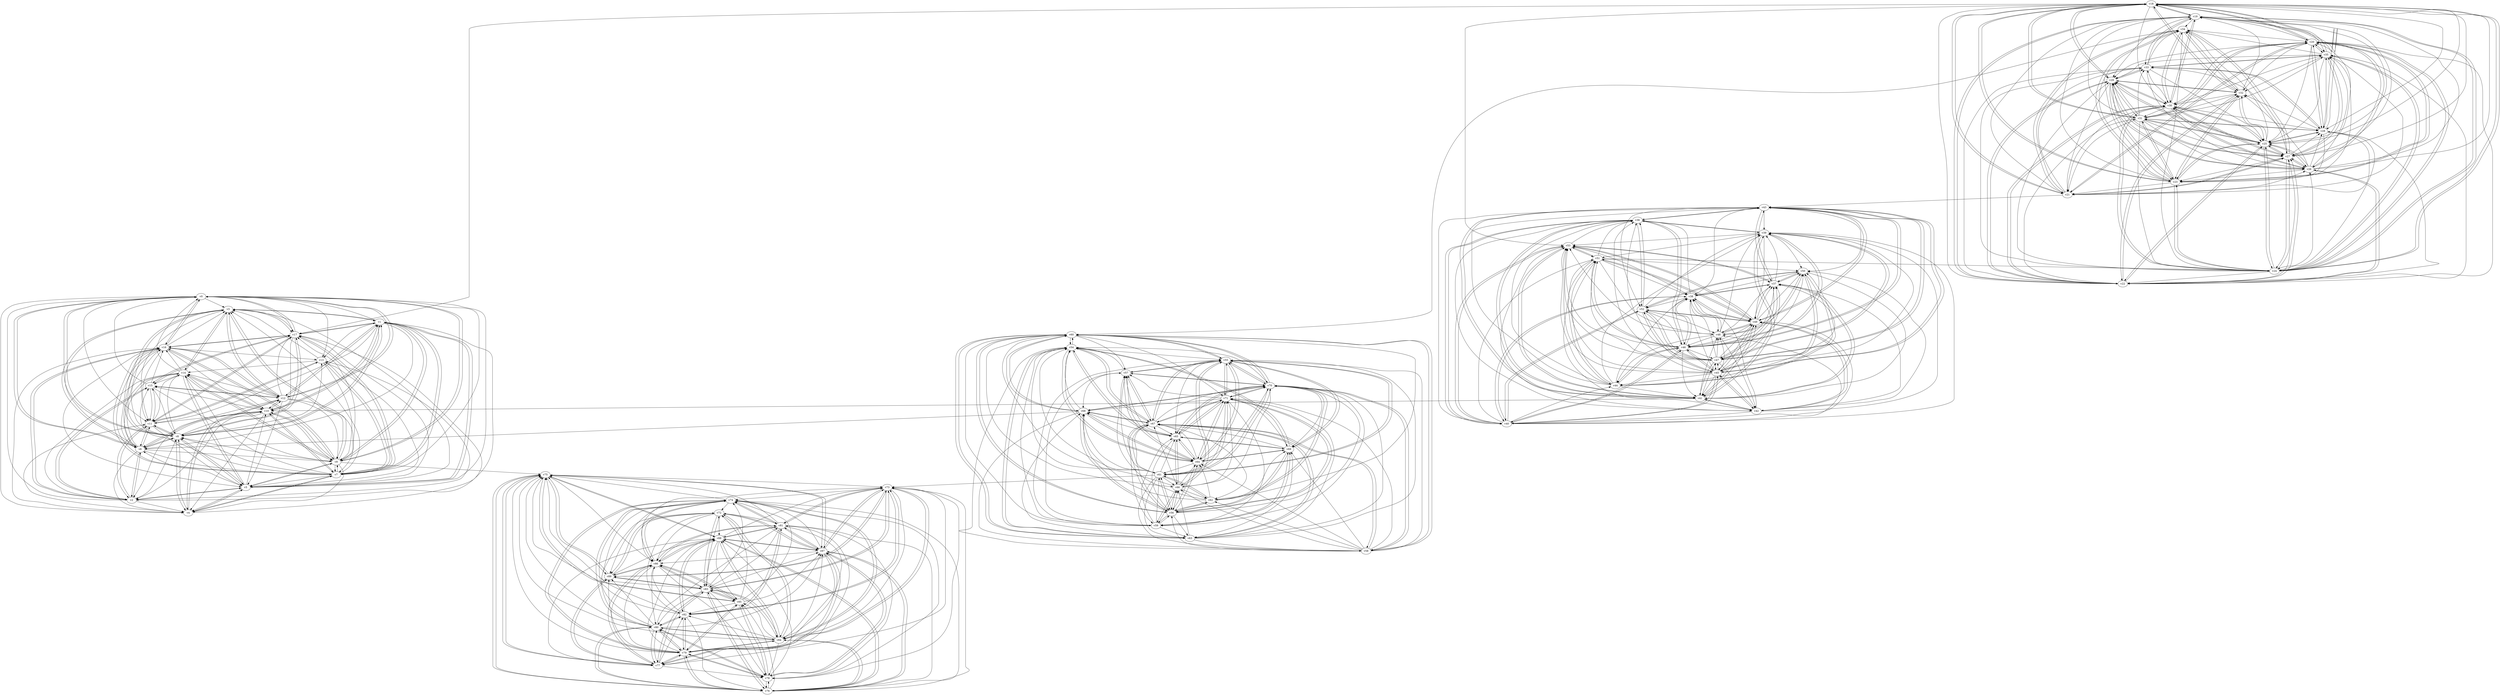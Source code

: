digraph buchi_test122 {
    v0 [name="v0", player=0, priority=1];
    v1 [name="v1", player=0, priority=0];
    v2 [name="v2", player=1, priority=1];
    v3 [name="v3", player=1, priority=0];
    v4 [name="v4", player=0, priority=1];
    v5 [name="v5", player=1, priority=0];
    v6 [name="v6", player=0, priority=0];
    v7 [name="v7", player=0, priority=0];
    v8 [name="v8", player=1, priority=0];
    v9 [name="v9", player=0, priority=1];
    v10 [name="v10", player=0, priority=1];
    v11 [name="v11", player=0, priority=1];
    v12 [name="v12", player=1, priority=1];
    v13 [name="v13", player=0, priority=0];
    v14 [name="v14", player=0, priority=1];
    v15 [name="v15", player=0, priority=0];
    v16 [name="v16", player=1, priority=0];
    v17 [name="v17", player=1, priority=0];
    v18 [name="v18", player=0, priority=0];
    v19 [name="v19", player=0, priority=0];
    v20 [name="v20", player=0, priority=1];
    v21 [name="v21", player=1, priority=1];
    v22 [name="v22", player=0, priority=1];
    v23 [name="v23", player=1, priority=1];
    v24 [name="v24", player=1, priority=1];
    v25 [name="v25", player=0, priority=0];
    v26 [name="v26", player=1, priority=1];
    v27 [name="v27", player=0, priority=1];
    v28 [name="v28", player=1, priority=1];
    v29 [name="v29", player=0, priority=0];
    v30 [name="v30", player=1, priority=1];
    v31 [name="v31", player=1, priority=1];
    v32 [name="v32", player=1, priority=0];
    v33 [name="v33", player=1, priority=0];
    v34 [name="v34", player=0, priority=1];
    v35 [name="v35", player=0, priority=1];
    v36 [name="v36", player=1, priority=0];
    v37 [name="v37", player=0, priority=0];
    v38 [name="v38", player=1, priority=0];
    v39 [name="v39", player=1, priority=0];
    v40 [name="v40", player=1, priority=0];
    v41 [name="v41", player=0, priority=1];
    v42 [name="v42", player=1, priority=0];
    v43 [name="v43", player=0, priority=1];
    v44 [name="v44", player=1, priority=1];
    v45 [name="v45", player=0, priority=0];
    v46 [name="v46", player=1, priority=1];
    v47 [name="v47", player=0, priority=1];
    v48 [name="v48", player=0, priority=0];
    v49 [name="v49", player=0, priority=0];
    v50 [name="v50", player=1, priority=1];
    v51 [name="v51", player=1, priority=1];
    v52 [name="v52", player=0, priority=1];
    v53 [name="v53", player=0, priority=1];
    v54 [name="v54", player=1, priority=1];
    v55 [name="v55", player=0, priority=0];
    v56 [name="v56", player=0, priority=0];
    v57 [name="v57", player=0, priority=1];
    v58 [name="v58", player=1, priority=0];
    v59 [name="v59", player=1, priority=1];
    v60 [name="v60", player=0, priority=0];
    v61 [name="v61", player=1, priority=1];
    v62 [name="v62", player=0, priority=0];
    v63 [name="v63", player=0, priority=0];
    v64 [name="v64", player=0, priority=1];
    v65 [name="v65", player=1, priority=0];
    v66 [name="v66", player=1, priority=0];
    v67 [name="v67", player=0, priority=0];
    v68 [name="v68", player=1, priority=1];
    v69 [name="v69", player=0, priority=1];
    v70 [name="v70", player=1, priority=1];
    v71 [name="v71", player=1, priority=0];
    v72 [name="v72", player=0, priority=1];
    v73 [name="v73", player=1, priority=0];
    v74 [name="v74", player=0, priority=1];
    v75 [name="v75", player=0, priority=1];
    v76 [name="v76", player=1, priority=0];
    v77 [name="v77", player=1, priority=0];
    v78 [name="v78", player=0, priority=1];
    v79 [name="v79", player=0, priority=0];
    v80 [name="v80", player=1, priority=1];
    v81 [name="v81", player=0, priority=0];
    v82 [name="v82", player=0, priority=0];
    v83 [name="v83", player=1, priority=1];
    v84 [name="v84", player=1, priority=0];
    v85 [name="v85", player=1, priority=1];
    v86 [name="v86", player=1, priority=1];
    v87 [name="v87", player=0, priority=0];
    v88 [name="v88", player=0, priority=0];
    v89 [name="v89", player=0, priority=0];
    v55 -> v57;
    v67 -> v59;
    v7 -> v17;
    v47 -> v53;
    v26 -> v30;
    v55 -> v66;
    v59 -> v55;
    v67 -> v68;
    v70 -> v55;
    v89 -> v77;
    v18 -> v17;
    v18 -> v35;
    v8 -> v0;
    v29 -> v32;
    v11 -> v5;
    v19 -> v18;
    v71 -> v56;
    v33 -> v29;
    v41 -> v42;
    v81 -> v78;
    v44 -> v38;
    v73 -> v74;
    v81 -> v87;
    v25 -> v34;
    v73 -> v83;
    v3 -> v6;
    v22 -> v19;
    v34 -> v21;
    v14 -> v15;
    v22 -> v28;
    v34 -> v30;
    v66 -> v62;
    v74 -> v75;
    v85 -> v75;
    v66 -> v71;
    v74 -> v84;
    v7 -> v3;
    v15 -> v16;
    v67 -> v54;
    v47 -> v48;
    v88 -> v86;
    v26 -> v25;
    v55 -> v61;
    v67 -> v63;
    v18 -> v21;
    v55 -> v70;
    v89 -> v72;
    v18 -> v30;
    v70 -> v68;
    v29 -> v27;
    v8 -> v4;
    v40 -> v36;
    v48 -> v49;
    v0 -> v9;
    v40 -> v45;
    v80 -> v81;
    v41 -> v10;
    v33 -> v24;
    v62 -> v60;
    v41 -> v37;
    v81 -> v73;
    v62 -> v69;
    v81 -> v82;
    v25 -> v29;
    v54 -> v65;
    v73 -> v78;
    v3 -> v1;
    v44 -> v51;
    v51 -> v50;
    v73 -> v87;
    v14 -> v10;
    v22 -> v32;
    v74 -> v79;
    v85 -> v79;
    v15 -> v2;
    v15 -> v11;
    v36 -> v43;
    v47 -> v43;
    v26 -> v20;
    v67 -> v58;
    v88 -> v81;
    v7 -> v16;
    v36 -> v52;
    v47 -> v52;
    v55 -> v65;
    v59 -> v54;
    v59 -> v63;
    v70 -> v54;
    v76 -> v88;
    v29 -> v22;
    v21 -> v18;
    v29 -> v31;
    v58 -> v67;
    v48 -> v44;
    v21 -> v27;
    v69 -> v67;
    v77 -> v80;
    v80 -> v76;
    v48 -> v53;
    v77 -> v89;
    v40 -> v49;
    v33 -> v19;
    v2 -> v13;
    v33 -> v28;
    v62 -> v64;
    v81 -> v77;
    v25 -> v24;
    v54 -> v60;
    v44 -> v37;
    v81 -> v86;
    v54 -> v69;
    v73 -> v82;
    v14 -> v5;
    v43 -> v41;
    v3 -> v14;
    v43 -> v50;
    v22 -> v27;
    v84 -> v88;
    v28 -> v25;
    v47 -> v38;
    v88 -> v76;
    v76 -> v83;
    v88 -> v85;
    v55 -> v60;
    v29 -> v26;
    v58 -> v62;
    v48 -> v39;
    v77 -> v75;
    v58 -> v71;
    v69 -> v71;
    v61 -> v67;
    v40 -> v44;
    v80 -> v89;
    v10 -> v12;
    v2 -> v8;
    v25 -> v19;
    v54 -> v55;
    v62 -> v68;
    v25 -> v28;
    v54 -> v64;
    v14 -> v0;
    v43 -> v36;
    v51 -> v49;
    v84 -> v74;
    v3 -> v9;
    v14 -> v9;
    v43 -> v45;
    v84 -> v83;
    v87 -> v79;
    v66 -> v56;
    v87 -> v88;
    v28 -> v20;
    v65 -> v69;
    v36 -> v42;
    v47 -> v42;
    v76 -> v78;
    v47 -> v51;
    v76 -> v87;
    v6 -> v10;
    v29 -> v21;
    v29 -> v30;
    v58 -> v66;
    v77 -> v79;
    v21 -> v26;
    v61 -> v62;
    v80 -> v75;
    v61 -> v71;
    v80 -> v84;
    v10 -> v7;
    v83 -> v86;
    v32 -> v22;
    v51 -> v44;
    v24 -> v27;
    v35 -> v27;
    v84 -> v78;
    v51 -> v53;
    v87 -> v74;
    v43 -> v49;
    v84 -> v87;
    v17 -> v15;
    v65 -> v64;
    v28 -> v24;
    v68 -> v60;
    v47 -> v37;
    v76 -> v73;
    v88 -> v75;
    v28 -> v33;
    v88 -> v84;
    v6 -> v14;
    v50 -> v48;
    v29 -> v25;
    v61 -> v57;
    v58 -> v70;
    v42 -> v53;
    v61 -> v66;
    v80 -> v79;
    v10 -> v2;
    v10 -> v11;
    v39 -> v47;
    v2 -> v16;
    v75 -> v86;
    v54 -> v63;
    v24 -> v22;
    v51 -> v48;
    v64 -> v67;
    v84 -> v82;
    v87 -> v78;
    v72 -> v89;
    v17 -> v1;
    v5 -> v8;
    v17 -> v10;
    v5 -> v17;
    v28 -> v19;
    v57 -> v55;
    v49 -> v51;
    v65 -> v68;
    v57 -> v64;
    v68 -> v64;
    v6 -> v0;
    v6 -> v9;
    v58 -> v56;
    v42 -> v39;
    v69 -> v56;
    v50 -> v52;
    v79 -> v88;
    v69 -> v65;
    v61 -> v70;
    v20 -> v29;
    v31 -> v29;
    v10 -> v6;
    v23 -> v25;
    v83 -> v76;
    v39 -> v51;
    v23 -> v34;
    v2 -> v11;
    v83 -> v85;
    v32 -> v30;
    v16 -> v13;
    v24 -> v26;
    v43 -> v39;
    v24 -> v35;
    v64 -> v71;
    v72 -> v84;
    v56 -> v67;
    v87 -> v73;
    v5 -> v3;
    v46 -> v41;
    v65 -> v54;
    v9 -> v1;
    v9 -> v10;
    v38 -> v46;
    v28 -> v23;
    v49 -> v46;
    v57 -> v68;
    v6 -> v4;
    v50 -> v38;
    v79 -> v74;
    v82 -> v79;
    v61 -> v56;
    v82 -> v88;
    v20 -> v24;
    v31 -> v24;
    v23 -> v20;
    v31 -> v33;
    v39 -> v46;
    v23 -> v29;
    v83 -> v80;
    v75 -> v76;
    v13 -> v3;
    v83 -> v89;
    v75 -> v85;
    v1 -> v10;
    v32 -> v25;
    v35 -> v21;
    v64 -> v57;
    v84 -> v72;
    v16 -> v17;
    v45 -> v53;
    v24 -> v30;
    v56 -> v62;
    v87 -> v77;
    v56 -> v71;
    v17 -> v0;
    v46 -> v36;
    v46 -> v45;
    v86 -> v81;
    v9 -> v5;
    v49 -> v41;
    v57 -> v54;
    v68 -> v54;
    v9 -> v14;
    v49 -> v50;
    v89 -> v86;
    v27 -> v22;
    v18 -> v53;
    v19 -> v27;
    v30 -> v27;
    v71 -> v65;
    v79 -> v78;
    v42 -> v38;
    v82 -> v74;
    v63 -> v70;
    v20 -> v19;
    v31 -> v19;
    v60 -> v55;
    v12 -> v15;
    v20 -> v28;
    v4 -> v11;
    v31 -> v28;
    v23 -> v24;
    v39 -> v41;
    v83 -> v75;
    v23 -> v33;
    v83 -> v84;
    v1 -> v5;
    v13 -> v7;
    v16 -> v3;
    v45 -> v39;
    v75 -> v89;
    v16 -> v12;
    v45 -> v48;
    v24 -> v25;
    v35 -> v25;
    v64 -> v61;
    v64 -> v70;
    v37 -> v53;
    v56 -> v66;
    v5 -> v2;
    v46 -> v40;
    v9 -> v0;
    v38 -> v36;
    v86 -> v85;
    v49 -> v45;
    v68 -> v58;
    v8 -> v13;
    v27 -> v26;
    v19 -> v22;
    v30 -> v22;
    v27 -> v35;
    v50 -> v37;
    v79 -> v73;
    v30 -> v31;
    v79 -> v82;
    v12 -> v1;
    v12 -> v10;
    v20 -> v23;
    v31 -> v23;
    v60 -> v59;
    v20 -> v32;
    v31 -> v32;
    v60 -> v68;
    v1 -> v0;
    v53 -> v38;
    v1 -> v9;
    v13 -> v11;
    v16 -> v7;
    v45 -> v43;
    v64 -> v56;
    v37 -> v39;
    v45 -> v52;
    v64 -> v65;
    v56 -> v61;
    v56 -> v70;
    v26 -> v29;
    v5 -> v6;
    v18 -> v25;
    v46 -> v44;
    v38 -> v40;
    v78 -> v76;
    v86 -> v80;
    v86 -> v89;
    v38 -> v49;
    v78 -> v85;
    v27 -> v21;
    v0 -> v4;
    v8 -> v17;
    v71 -> v55;
    v27 -> v30;
    v0 -> v13;
    v11 -> v13;
    v30 -> v26;
    v71 -> v64;
    v79 -> v77;
    v63 -> v60;
    v30 -> v35;
    v82 -> v73;
    v12 -> v5;
    v20 -> v18;
    v31 -> v18;
    v60 -> v54;
    v12 -> v14;
    v52 -> v50;
    v60 -> v63;
    v44 -> v46;
    v34 -> v20;
    v16 -> v2;
    v45 -> v38;
    v1 -> v13;
    v53 -> v51;
    v85 -> v74;
    v45 -> v47;
    v85 -> v83;
    v37 -> v43;
    v67 -> v62;
    v46 -> v39;
    v18 -> v20;
    v70 -> v58;
    v55 -> v69;
    v67 -> v71;
    v18 -> v29;
    v78 -> v80;
    v8 -> v3;
    v27 -> v25;
    v0 -> v8;
    v11 -> v8;
    v30 -> v21;
    v71 -> v59;
    v9 -> v75;
    v0 -> v17;
    v11 -> v17;
    v19 -> v30;
    v40 -> v53;
    v63 -> v55;
    v71 -> v68;
    v12 -> v0;
    v41 -> v36;
    v52 -> v36;
    v12 -> v9;
    v52 -> v45;
    v60 -> v58;
    v4 -> v5;
    v44 -> v41;
    v23 -> v18;
    v44 -> v50;
    v73 -> v86;
    v34 -> v24;
    v53 -> v37;
    v22 -> v31;
    v66 -> v65;
    v45 -> v42;
    v74 -> v78;
    v85 -> v78;
    v37 -> v38;
    v45 -> v51;
    v85 -> v87;
    v37 -> v47;
    v26 -> v19;
    v67 -> v57;
    v7 -> v15;
    v26 -> v28;
    v55 -> v64;
    v86 -> v79;
    v18 -> v24;
    v70 -> v62;
    v89 -> v75;
    v70 -> v71;
    v27 -> v20;
    v0 -> v3;
    v40 -> v39;
    v8 -> v16;
    v0 -> v12;
    v40 -> v48;
    v30 -> v25;
    v63 -> v68;
    v12 -> v4;
    v25 -> v23;
    v52 -> v40;
    v44 -> v36;
    v41 -> v49;
    v25 -> v32;
    v52 -> v49;
    v73 -> v81;
    v22 -> v26;
    v22 -> v35;
    v45 -> v37;
    v85 -> v82;
    v37 -> v42;
    v7 -> v1;
    v7 -> v10;
    v36 -> v46;
    v26 -> v23;
    v86 -> v74;
    v18 -> v19;
    v59 -> v57;
    v26 -> v32;
    v67 -> v70;
    v70 -> v57;
    v18 -> v28;
    v59 -> v66;
    v70 -> v66;
    v48 -> v38;
    v8 -> v11;
    v77 -> v83;
    v40 -> v43;
    v0 -> v16;
    v40 -> v52;
    v63 -> v54;
    v33 -> v22;
    v25 -> v27;
    v3 -> v8;
    v34 -> v23;
    v3 -> v17;
    v66 -> v55;
    v22 -> v30;
    v66 -> v64;
    v68 -> v6;
    v15 -> v0;
    v85 -> v86;
    v15 -> v9;
    v7 -> v5;
    v36 -> v41;
    v26 -> v18;
    v47 -> v41;
    v67 -> v56;
    v7 -> v14;
    v47 -> v50;
    v67 -> v65;
    v18 -> v23;
    v59 -> v61;
    v70 -> v61;
    v59 -> v70;
    v48 -> v42;
    v77 -> v78;
    v11 -> v2;
    v40 -> v38;
    v77 -> v87;
    v21 -> v34;
    v80 -> v74;
    v21 -> v43;
    v10 -> v15;
    v33 -> v26;
    v41 -> v39;
    v25 -> v22;
    v52 -> v39;
    v33 -> v35;
    v81 -> v75;
    v81 -> v84;
    v25 -> v31;
    v54 -> v67;
    v14 -> v3;
    v73 -> v89;
    v3 -> v12;
    v22 -> v25;
    v66 -> v59;
    v74 -> v72;
    v85 -> v72;
    v7 -> v0;
    v47 -> v36;
    v28 -> v32;
    v7 -> v9;
    v47 -> v45;
    v76 -> v81;
    v88 -> v83;
    v59 -> v56;
    v55 -> v67;
    v58 -> v60;
    v48 -> v37;
    v21 -> v20;
    v77 -> v73;
    v29 -> v33;
    v58 -> v69;
    v48 -> v46;
    v61 -> v65;
    v77 -> v82;
    v80 -> v78;
    v10 -> v1;
    v40 -> v51;
    v80 -> v87;
    v2 -> v6;
    v62 -> v57;
    v2 -> v15;
    v25 -> v26;
    v51 -> v38;
    v32 -> v34;
    v73 -> v84;
    v22 -> v20;
    v14 -> v16;
    v43 -> v52;
    v66 -> v54;
    v72 -> v88;
    v87 -> v86;
    v7 -> v4;
    v36 -> v40;
    v47 -> v49;
    v76 -> v85;
    v88 -> v87;
    v6 -> v8;
    v58 -> v55;
    v69 -> v55;
    v58 -> v64;
    v69 -> v64;
    v77 -> v86;
    v21 -> v33;
    v80 -> v82;
    v10 -> v14;
    v39 -> v50;
    v62 -> v61;
    v51 -> v24;
    v81 -> v74;
    v62 -> v70;
    v32 -> v29;
    v51 -> v42;
    v14 -> v2;
    v43 -> v38;
    v84 -> v76;
    v35 -> v34;
    v87 -> v72;
    v3 -> v11;
    v14 -> v11;
    v43 -> v47;
    v72 -> v83;
    v84 -> v85;
    v87 -> v81;
    v65 -> v71;
    v88 -> v73;
    v28 -> v31;
    v57 -> v67;
    v68 -> v67;
    v76 -> v80;
    v88 -> v82;
    v6 -> v3;
    v29 -> v23;
    v69 -> v59;
    v21 -> v19;
    v61 -> v55;
    v80 -> v77;
    v61 -> v73;
    v39 -> v36;
    v10 -> v9;
    v2 -> v5;
    v62 -> v56;
    v24 -> v20;
    v35 -> v20;
    v51 -> v46;
    v24 -> v29;
    v35 -> v29;
    v14 -> v6;
    v84 -> v80;
    v87 -> v76;
    v72 -> v87;
    v17 -> v8;
    v65 -> v57;
    v9 -> v4;
    v46 -> v53;
    v65 -> v66;
    v36 -> v39;
    v47 -> v39;
    v76 -> v75;
    v28 -> v35;
    v88 -> v77;
    v76 -> v84;
    v6 -> v7;
    v50 -> v41;
    v6 -> v16;
    v29 -> v18;
    v58 -> v54;
    v69 -> v54;
    v69 -> v63;
    v80 -> v72;
    v61 -> v68;
    v31 -> v27;
    v10 -> v4;
    v2 -> v0;
    v83 -> v74;
    v39 -> v49;
    v23 -> v32;
    v32 -> v19;
    v75 -> v88;
    v16 -> v11;
    v35 -> v24;
    v43 -> v37;
    v84 -> v75;
    v35 -> v33;
    v64 -> v69;
    v43 -> v46;
    v72 -> v82;
    v5 -> v1;
    v17 -> v3;
    v5 -> v10;
    v9 -> v8;
    v28 -> v21;
    v65 -> v70;
    v9 -> v17;
    v49 -> v53;
    v76 -> v79;
    v6 -> v2;
    v27 -> v34;
    v6 -> v11;
    v50 -> v45;
    v42 -> v41;
    v61 -> v54;
    v42 -> v50;
    v82 -> v86;
    v61 -> v63;
    v20 -> v31;
    v2 -> v4;
    v83 -> v78;
    v39 -> v53;
    v83 -> v87;
    v1 -> v8;
    v32 -> v23;
    v16 -> v6;
    v51 -> v36;
    v1 -> v17;
    v24 -> v19;
    v64 -> v55;
    v84 -> v79;
    v56 -> v60;
    v34 -> v60;
    v87 -> v75;
    v72 -> v86;
    v56 -> v69;
    v17 -> v7;
    v46 -> v43;
    v65 -> v56;
    v9 -> v3;
    v5 -> v14;
    v17 -> v16;
    v46 -> v52;
    v38 -> v48;
    v49 -> v48;
    v86 -> v88;
    v57 -> v70;
    v68 -> v70;
    v27 -> v29;
    v79 -> v76;
    v19 -> v34;
    v30 -> v34;
    v79 -> v85;
    v42 -> v45;
    v82 -> v81;
    v61 -> v58;
    v20 -> v26;
    v31 -> v26;
    v20 -> v35;
    v31 -> v35;
    v60 -> v71;
    v23 -> v31;
    v83 -> v73;
    v1 -> v3;
    v13 -> v5;
    v32 -> v18;
    v53 -> v41;
    v75 -> v87;
    v1 -> v12;
    v13 -> v14;
    v16 -> v10;
    v45 -> v46;
    v24 -> v23;
    v35 -> v32;
    v64 -> v68;
    v72 -> v81;
    v56 -> v64;
    v5 -> v0;
    v46 -> v38;
    v5 -> v9;
    v17 -> v11;
    v46 -> v47;
    v9 -> v7;
    v49 -> v43;
    v68 -> v56;
    v78 -> v79;
    v86 -> v83;
    v9 -> v16;
    v38 -> v52;
    v49 -> v52;
    v78 -> v88;
    v89 -> v88;
    v27 -> v24;
    v27 -> v33;
    v19 -> v29;
    v30 -> v29;
    v50 -> v44;
    v71 -> v67;
    v79 -> v80;
    v42 -> v40;
    v82 -> v76;
    v79 -> v89;
    v42 -> v49;
    v20 -> v21;
    v31 -> v21;
    v60 -> v57;
    v12 -> v17;
    v41 -> v53;
    v20 -> v30;
    v60 -> v66;
    v83 -> v77;
    v23 -> v35;
    v53 -> v36;
    v75 -> v73;
    v34 -> v32;
    v1 -> v7;
    v13 -> v9;
    v16 -> v5;
    v45 -> v41;
    v24 -> v18;
    v35 -> v18;
    v64 -> v54;
    v45 -> v50;
    v74 -> v86;
    v56 -> v59;
    v56 -> v68;
    v26 -> v27;
    v5 -> v4;
    v86 -> v78;
    v49 -> v38;
    v46 -> v51;
    v18 -> v32;
    v89 -> v83;
    v8 -> v6;
    v27 -> v28;
    v0 -> v11;
    v19 -> v24;
    v30 -> v24;
    v79 -> v75;
    v63 -> v58;
    v19 -> v33;
    v30 -> v33;
    v79 -> v84;
    v63 -> v67;
    v82 -> v80;
    v12 -> v3;
    v41 -> v48;
    v52 -> v48;
    v20 -> v25;
    v4 -> v8;
    v31 -> v25;
    v23 -> v21;
    v60 -> v61;
    v60 -> v70;
    v4 -> v17;
    v44 -> v53;
    v83 -> v72;
    v34 -> v27;
    v75 -> v77;
    v1 -> v2;
    v53 -> v40;
    v16 -> v0;
    v45 -> v36;
    v53 -> v49;
    v16 -> v9;
    v74 -> v81;
    v37 -> v41;
    v37 -> v50;
    v56 -> v63;
    v26 -> v22;
    v46 -> v37;
    v18 -> v27;
    v59 -> v65;
    v49 -> v42;
    v70 -> v65;
    v8 -> v1;
    v78 -> v87;
    v8 -> v10;
    v27 -> v23;
    v0 -> v6;
    v11 -> v6;
    v30 -> v19;
    v71 -> v57;
    v11 -> v15;
    v19 -> v28;
    v30 -> v28;
    v82 -> v75;
    v63 -> v71;
    v12 -> v7;
    v41 -> v43;
    v31 -> v20;
    v44 -> v39;
    v60 -> v56;
    v12 -> v16;
    v81 -> v88;
    v4 -> v12;
    v22 -> v29;
    v1 -> v6;
    v45 -> v40;
    v74 -> v76;
    v45 -> v49;
    v15 -> v8;
    v15 -> v17;
    v67 -> v55;
    v7 -> v13;
    v86 -> v77;
    v18 -> v22;
    v70 -> v60;
    v26 -> v35;
    v38 -> v37;
    v49 -> v37;
    v18 -> v31;
    v55 -> v71;
    v59 -> v69;
    v70 -> v69;
    v89 -> v73;
    v8 -> v5;
    v11 -> v1;
    v8 -> v14;
    v48 -> v50;
    v40 -> v46;
    v19 -> v23;
    v71 -> v61;
    v71 -> v70;
    v63 -> v66;
    v33 -> v25;
    v12 -> v2;
    v33 -> v34;
    v41 -> v47;
    v25 -> v30;
    v52 -> v47;
    v4 -> v7;
    v44 -> v43;
    v73 -> v79;
    v81 -> v83;
    v4 -> v16;
    v66 -> v67;
    v45 -> v44;
    v74 -> v80;
    v74 -> v89;
    v37 -> v49;
    v15 -> v12;
    v7 -> v8;
}
